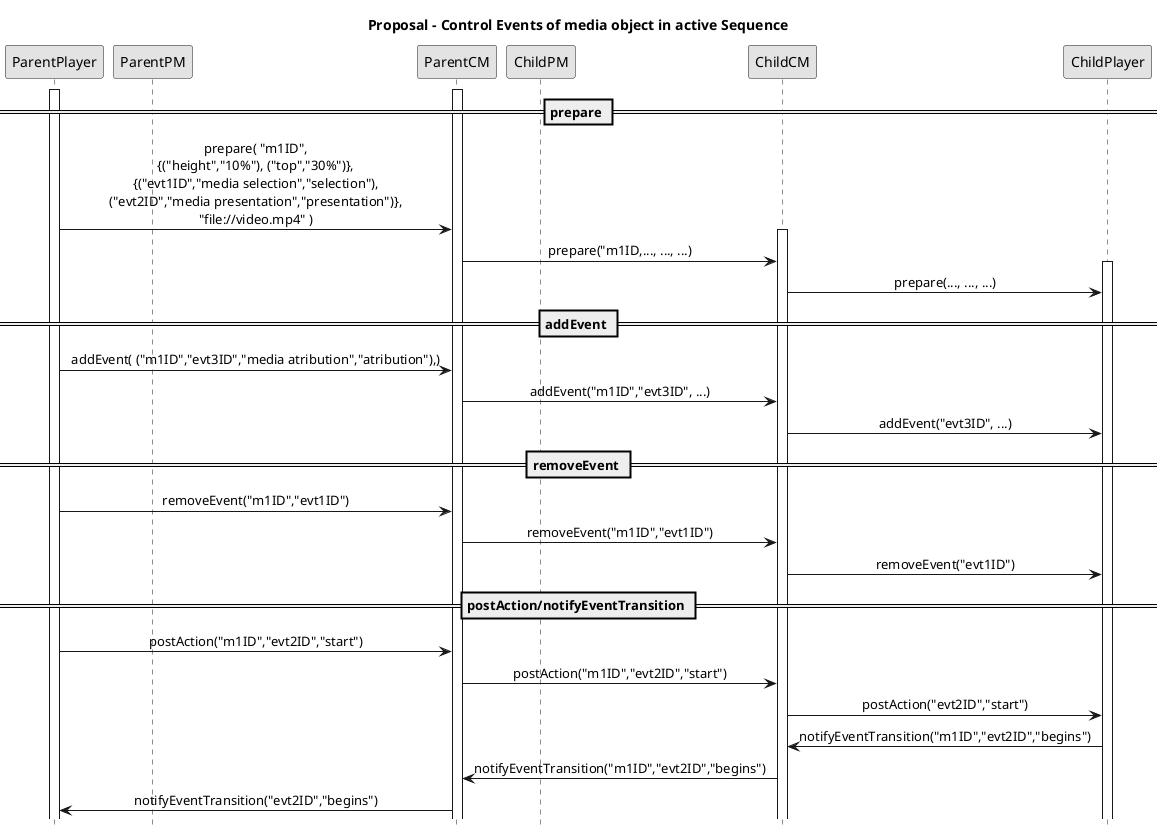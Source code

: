 ''''''''''''''''''Begining PLANTUML params'''''''''''''''''
@startuml
hide footbox
skinparam monochrome true
skinparam sequenceMessageAlign center

participant ParentPlayer
participant ParentPM
participant ParentCM
participant ChildPM
participant ChildCM
participant ChildPlayer

''''''''''''''''''Proposal - Control Events of media object in active Sequence'''''''''''''''''
title Proposal - Control Events of media object in active Sequence
== prepare ==
activate ParentPlayer
activate ParentCM
ParentPlayer->ParentCM: prepare( "m1ID",\n{("height","10%"), ("top","30%")},\n{("evt1ID","media selection","selection"),\n("evt2ID","media presentation","presentation")},\n"file://video.mp4" )
activate ChildCM
ParentCM->ChildCM:   prepare("m1ID,..., ..., ...)
activate ChildPlayer
ChildCM->ChildPlayer:   prepare(..., ..., ...)
== addEvent ==
ParentPlayer->ParentCM: addEvent( ("m1ID","evt3ID","media atribution","atribution"),)
ParentCM->ChildCM:   addEvent("m1ID","evt3ID", ...)
ChildCM->ChildPlayer:   addEvent("evt3ID", ...)
== removeEvent ==
ParentPlayer->ParentCM: removeEvent("m1ID","evt1ID")
ParentCM->ChildCM:   removeEvent("m1ID","evt1ID")
ChildCM->ChildPlayer:   removeEvent("evt1ID")
== postAction/notifyEventTransition ==
ParentPlayer->ParentCM: postAction("m1ID","evt2ID","start")
ParentCM->ChildCM:   postAction("m1ID","evt2ID","start")
ChildCM->ChildPlayer:   postAction("evt2ID","start")
ChildPlayer->ChildCM:   notifyEventTransition("m1ID","evt2ID","begins")
ChildCM->ParentCM:   notifyEventTransition("m1ID","evt2ID","begins")
ParentCM->ParentPlayer: notifyEventTransition("evt2ID","begins")

''''''''''''''''''Ending PLANTUML params'''''''''''''''''
@enduml